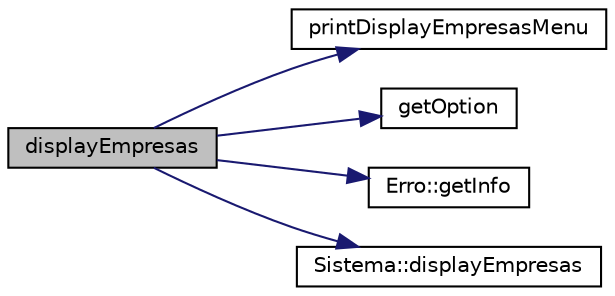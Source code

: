 digraph "displayEmpresas"
{
  edge [fontname="Helvetica",fontsize="10",labelfontname="Helvetica",labelfontsize="10"];
  node [fontname="Helvetica",fontsize="10",shape=record];
  rankdir="LR";
  Node48 [label="displayEmpresas",height=0.2,width=0.4,color="black", fillcolor="grey75", style="filled", fontcolor="black"];
  Node48 -> Node49 [color="midnightblue",fontsize="10",style="solid",fontname="Helvetica"];
  Node49 [label="printDisplayEmpresasMenu",height=0.2,width=0.4,color="black", fillcolor="white", style="filled",URL="$main_8cpp.html#a575a2b817f03c17e7943087813687578"];
  Node48 -> Node50 [color="midnightblue",fontsize="10",style="solid",fontname="Helvetica"];
  Node50 [label="getOption",height=0.2,width=0.4,color="black", fillcolor="white", style="filled",URL="$main_8cpp.html#a69864162453f9299380c3c91be8fdca4"];
  Node48 -> Node51 [color="midnightblue",fontsize="10",style="solid",fontname="Helvetica"];
  Node51 [label="Erro::getInfo",height=0.2,width=0.4,color="black", fillcolor="white", style="filled",URL="$class_erro.html#abfc1e9735b259d88bb97828a23164eb0",tooltip="Permite obter a descrição do Erro. "];
  Node48 -> Node52 [color="midnightblue",fontsize="10",style="solid",fontname="Helvetica"];
  Node52 [label="Sistema::displayEmpresas",height=0.2,width=0.4,color="black", fillcolor="white", style="filled",URL="$class_sistema.html#a4380aacc310d051a753138477d8e777f"];
}

